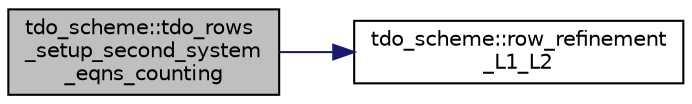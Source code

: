 digraph "tdo_scheme::tdo_rows_setup_second_system_eqns_counting"
{
  edge [fontname="Helvetica",fontsize="10",labelfontname="Helvetica",labelfontsize="10"];
  node [fontname="Helvetica",fontsize="10",shape=record];
  rankdir="LR";
  Node445 [label="tdo_scheme::tdo_rows\l_setup_second_system\l_eqns_counting",height=0.2,width=0.4,color="black", fillcolor="grey75", style="filled", fontcolor="black"];
  Node445 -> Node446 [color="midnightblue",fontsize="10",style="solid",fontname="Helvetica"];
  Node446 [label="tdo_scheme::row_refinement\l_L1_L2",height=0.2,width=0.4,color="black", fillcolor="white", style="filled",URL="$d7/dbc/classtdo__scheme.html#a0e9219a94a8ac92ceb2d4aeb42200ad6"];
}
